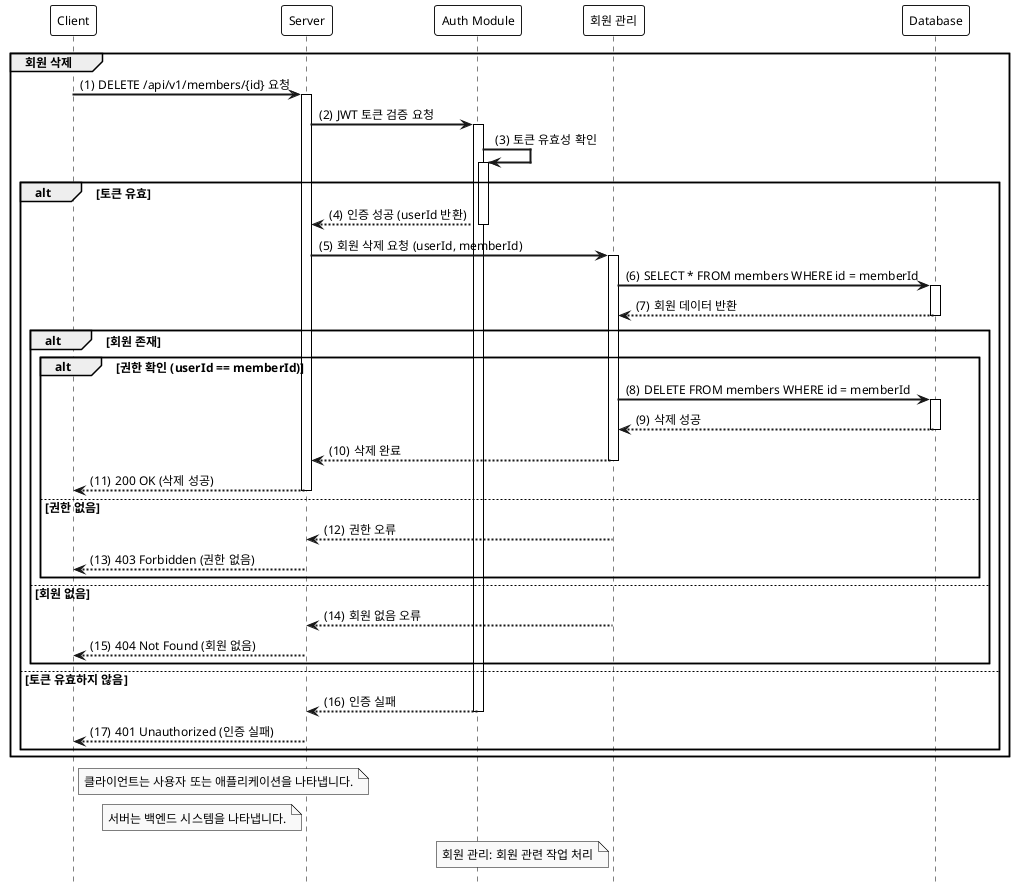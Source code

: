 @startuml

hide footbox
autoactivate on

' 스타일 설정
skinparam monochrome true
skinparam shadowing false
skinparam defaultFontSize 12
skinparam defaultFontName Arial
skinparam activityBackgroundColor #EFEFEF
skinparam activityBorderColor #CCCCCC
skinparam sequenceArrowThickness 2
skinparam sequenceParticipantBorderThickness 1
skinparam sequenceParticipantBackgroundColor #FFFFFF
skinparam sequenceLifeLineBorderColor #000000
skinparam sequenceLifeLineBackgroundColor #FFFFFF
skinparam noteBackgroundColor #FFFFCC
skinparam noteBorderColor #000000

participant "Client" as C
participant "Server" as S
participant "Auth Module" as AM
participant "회원 관리" as MM
participant "Database" as DB

group 회원 삭제
    autonumber 1 "(0)"
    C -> S: DELETE /api/v1/members/{id} 요청
    S -> AM: JWT 토큰 검증 요청
    AM -> AM: 토큰 유효성 확인
    alt 토큰 유효
        AM --> S: 인증 성공 (userId 반환)
        S -> MM: 회원 삭제 요청 (userId, memberId)
        MM -> DB: SELECT * FROM members WHERE id = memberId
        DB --> MM: 회원 데이터 반환
        alt 회원 존재
            alt 권한 확인 (userId == memberId)
                MM -> DB: DELETE FROM members WHERE id = memberId
                DB --> MM: 삭제 성공
                MM --> S: 삭제 완료
                S --> C: 200 OK (삭제 성공)
            else 권한 없음
                MM --> S: 권한 오류
                S --> C: 403 Forbidden (권한 없음)
            end
        else 회원 없음
            MM --> S: 회원 없음 오류
            S --> C: 404 Not Found (회원 없음)
        end
    else 토큰 유효하지 않음
        AM --> S: 인증 실패
        S --> C: 401 Unauthorized (인증 실패)
    end
end

note right of C: 클라이언트는 사용자 또는 애플리케이션을 나타냅니다.
note left of S: 서버는 백엔드 시스템을 나타냅니다.
note left of MM: 회원 관리: 회원 관련 작업 처리

@enduml